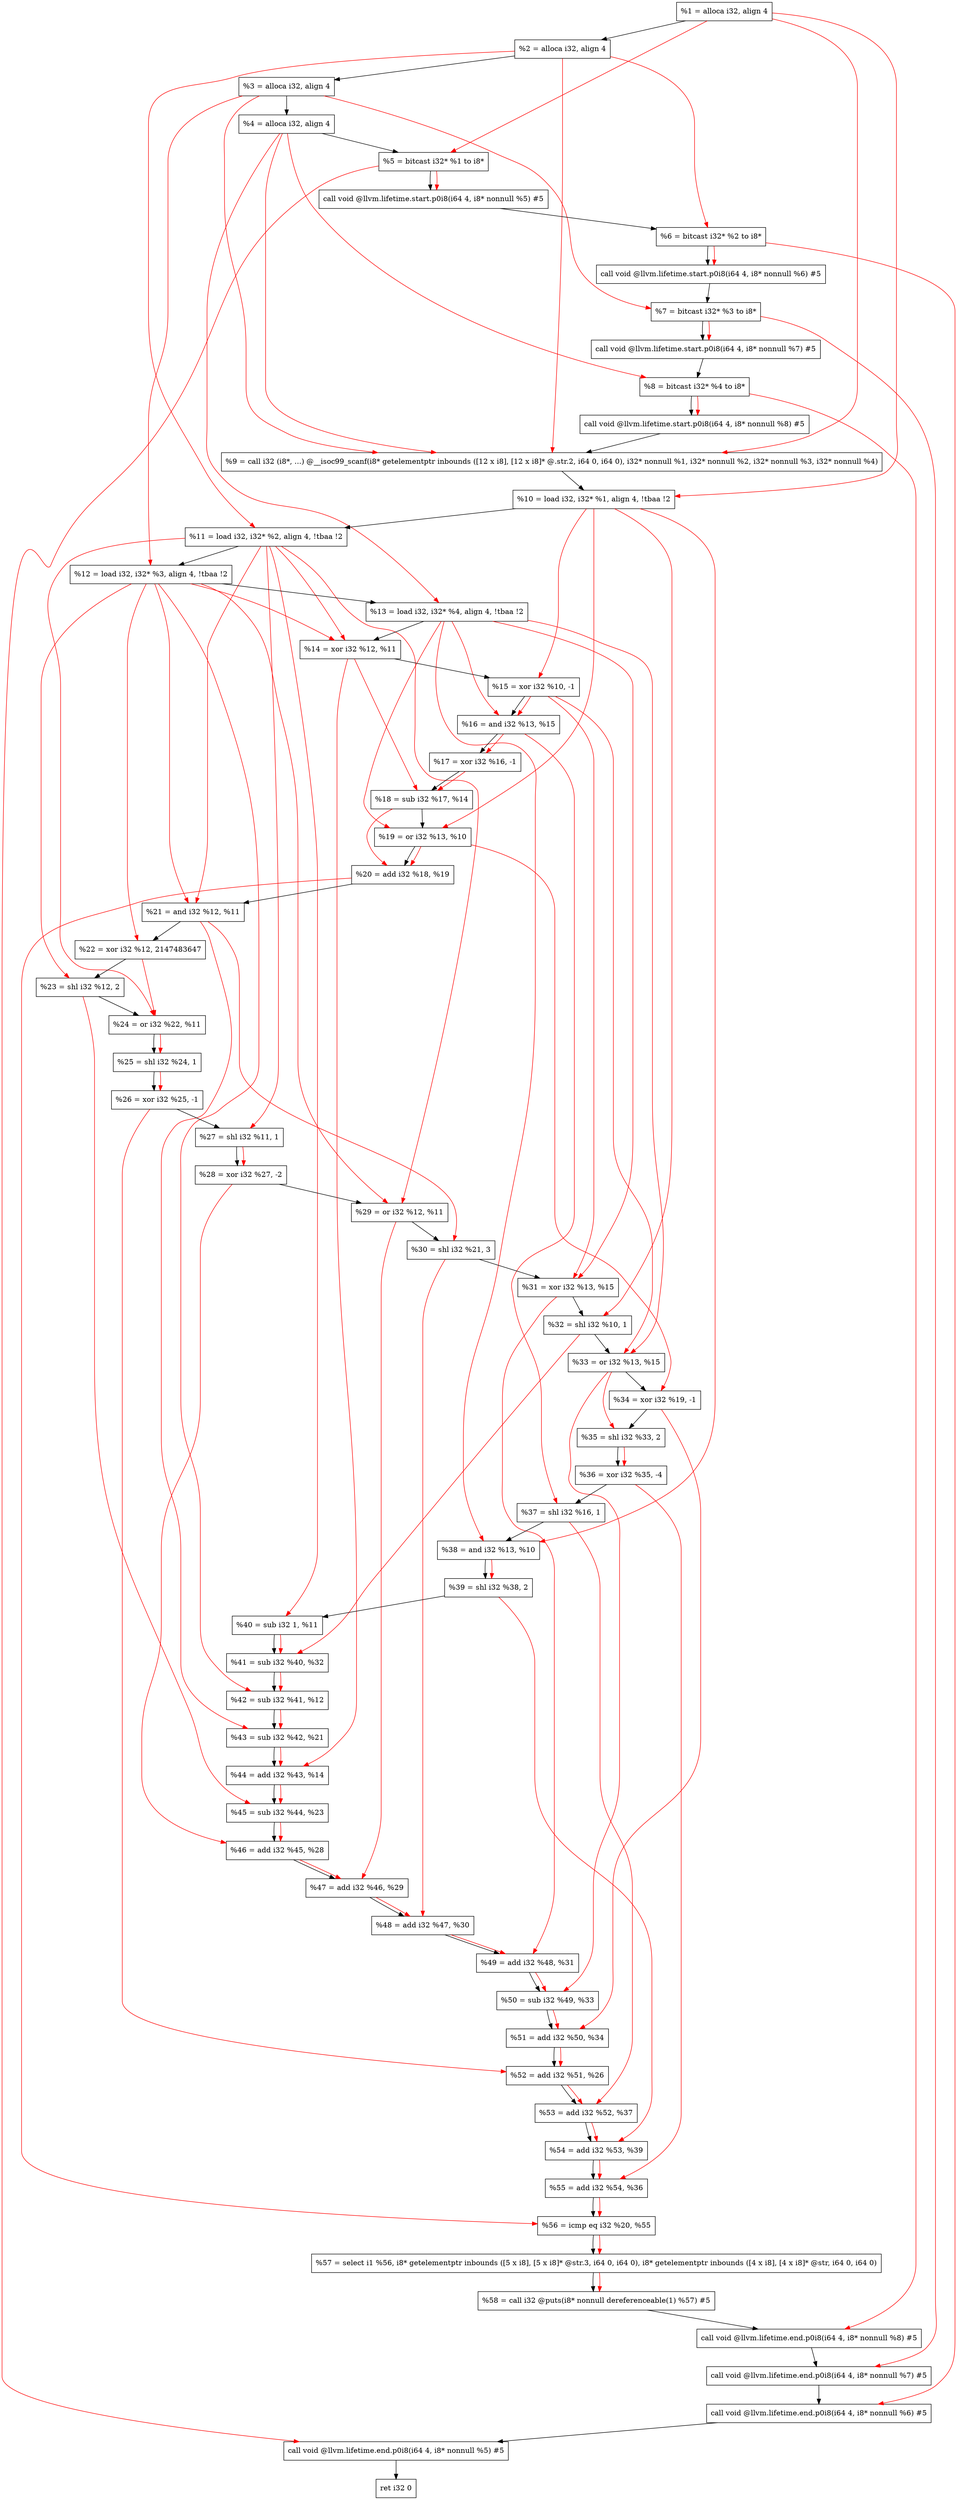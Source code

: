 digraph "DFG for'main' function" {
	Node0x609e08[shape=record, label="  %1 = alloca i32, align 4"];
	Node0x609e88[shape=record, label="  %2 = alloca i32, align 4"];
	Node0x609f18[shape=record, label="  %3 = alloca i32, align 4"];
	Node0x609f78[shape=record, label="  %4 = alloca i32, align 4"];
	Node0x60a028[shape=record, label="  %5 = bitcast i32* %1 to i8*"];
	Node0x60a458[shape=record, label="  call void @llvm.lifetime.start.p0i8(i64 4, i8* nonnull %5) #5"];
	Node0x60a538[shape=record, label="  %6 = bitcast i32* %2 to i8*"];
	Node0x60a638[shape=record, label="  call void @llvm.lifetime.start.p0i8(i64 4, i8* nonnull %6) #5"];
	Node0x60a6f8[shape=record, label="  %7 = bitcast i32* %3 to i8*"];
	Node0x60a7a8[shape=record, label="  call void @llvm.lifetime.start.p0i8(i64 4, i8* nonnull %7) #5"];
	Node0x60a868[shape=record, label="  %8 = bitcast i32* %4 to i8*"];
	Node0x60a918[shape=record, label="  call void @llvm.lifetime.start.p0i8(i64 4, i8* nonnull %8) #5"];
	Node0x604be0[shape=record, label="  %9 = call i32 (i8*, ...) @__isoc99_scanf(i8* getelementptr inbounds ([12 x i8], [12 x i8]* @.str.2, i64 0, i64 0), i32* nonnull %1, i32* nonnull %2, i32* nonnull %3, i32* nonnull %4)"];
	Node0x60ab18[shape=record, label="  %10 = load i32, i32* %1, align 4, !tbaa !2"];
	Node0x60ba88[shape=record, label="  %11 = load i32, i32* %2, align 4, !tbaa !2"];
	Node0x60c0f8[shape=record, label="  %12 = load i32, i32* %3, align 4, !tbaa !2"];
	Node0x60c158[shape=record, label="  %13 = load i32, i32* %4, align 4, !tbaa !2"];
	Node0x60c1d0[shape=record, label="  %14 = xor i32 %12, %11"];
	Node0x60c240[shape=record, label="  %15 = xor i32 %10, -1"];
	Node0x60c2b0[shape=record, label="  %16 = and i32 %13, %15"];
	Node0x60c320[shape=record, label="  %17 = xor i32 %16, -1"];
	Node0x60c390[shape=record, label="  %18 = sub i32 %17, %14"];
	Node0x60c400[shape=record, label="  %19 = or i32 %13, %10"];
	Node0x60c470[shape=record, label="  %20 = add i32 %18, %19"];
	Node0x60c4e0[shape=record, label="  %21 = and i32 %12, %11"];
	Node0x60c550[shape=record, label="  %22 = xor i32 %12, 2147483647"];
	Node0x60c5c0[shape=record, label="  %23 = shl i32 %12, 2"];
	Node0x60c630[shape=record, label="  %24 = or i32 %22, %11"];
	Node0x60c6a0[shape=record, label="  %25 = shl i32 %24, 1"];
	Node0x60c710[shape=record, label="  %26 = xor i32 %25, -1"];
	Node0x60c780[shape=record, label="  %27 = shl i32 %11, 1"];
	Node0x60c7f0[shape=record, label="  %28 = xor i32 %27, -2"];
	Node0x60c860[shape=record, label="  %29 = or i32 %12, %11"];
	Node0x60c8d0[shape=record, label="  %30 = shl i32 %21, 3"];
	Node0x60c940[shape=record, label="  %31 = xor i32 %13, %15"];
	Node0x60c9b0[shape=record, label="  %32 = shl i32 %10, 1"];
	Node0x60ca20[shape=record, label="  %33 = or i32 %13, %15"];
	Node0x60ca90[shape=record, label="  %34 = xor i32 %19, -1"];
	Node0x60cb00[shape=record, label="  %35 = shl i32 %33, 2"];
	Node0x60cb70[shape=record, label="  %36 = xor i32 %35, -4"];
	Node0x60cbe0[shape=record, label="  %37 = shl i32 %16, 1"];
	Node0x60cc50[shape=record, label="  %38 = and i32 %13, %10"];
	Node0x60ccc0[shape=record, label="  %39 = shl i32 %38, 2"];
	Node0x60cd30[shape=record, label="  %40 = sub i32 1, %11"];
	Node0x60cda0[shape=record, label="  %41 = sub i32 %40, %32"];
	Node0x60ce10[shape=record, label="  %42 = sub i32 %41, %12"];
	Node0x60ce80[shape=record, label="  %43 = sub i32 %42, %21"];
	Node0x60cef0[shape=record, label="  %44 = add i32 %43, %14"];
	Node0x60cf60[shape=record, label="  %45 = sub i32 %44, %23"];
	Node0x60cfd0[shape=record, label="  %46 = add i32 %45, %28"];
	Node0x60d040[shape=record, label="  %47 = add i32 %46, %29"];
	Node0x60d0b0[shape=record, label="  %48 = add i32 %47, %30"];
	Node0x60d120[shape=record, label="  %49 = add i32 %48, %31"];
	Node0x60d190[shape=record, label="  %50 = sub i32 %49, %33"];
	Node0x60d200[shape=record, label="  %51 = add i32 %50, %34"];
	Node0x60d270[shape=record, label="  %52 = add i32 %51, %26"];
	Node0x60d2e0[shape=record, label="  %53 = add i32 %52, %37"];
	Node0x60d350[shape=record, label="  %54 = add i32 %53, %39"];
	Node0x60d3c0[shape=record, label="  %55 = add i32 %54, %36"];
	Node0x60d430[shape=record, label="  %56 = icmp eq i32 %20, %55"];
	Node0x5a98b8[shape=record, label="  %57 = select i1 %56, i8* getelementptr inbounds ([5 x i8], [5 x i8]* @str.3, i64 0, i64 0), i8* getelementptr inbounds ([4 x i8], [4 x i8]* @str, i64 0, i64 0)"];
	Node0x60d4c0[shape=record, label="  %58 = call i32 @puts(i8* nonnull dereferenceable(1) %57) #5"];
	Node0x60d768[shape=record, label="  call void @llvm.lifetime.end.p0i8(i64 4, i8* nonnull %8) #5"];
	Node0x60d8c8[shape=record, label="  call void @llvm.lifetime.end.p0i8(i64 4, i8* nonnull %7) #5"];
	Node0x60d9d8[shape=record, label="  call void @llvm.lifetime.end.p0i8(i64 4, i8* nonnull %6) #5"];
	Node0x60dae8[shape=record, label="  call void @llvm.lifetime.end.p0i8(i64 4, i8* nonnull %5) #5"];
	Node0x60dba8[shape=record, label="  ret i32 0"];
	Node0x609e08 -> Node0x609e88;
	Node0x609e88 -> Node0x609f18;
	Node0x609f18 -> Node0x609f78;
	Node0x609f78 -> Node0x60a028;
	Node0x60a028 -> Node0x60a458;
	Node0x60a458 -> Node0x60a538;
	Node0x60a538 -> Node0x60a638;
	Node0x60a638 -> Node0x60a6f8;
	Node0x60a6f8 -> Node0x60a7a8;
	Node0x60a7a8 -> Node0x60a868;
	Node0x60a868 -> Node0x60a918;
	Node0x60a918 -> Node0x604be0;
	Node0x604be0 -> Node0x60ab18;
	Node0x60ab18 -> Node0x60ba88;
	Node0x60ba88 -> Node0x60c0f8;
	Node0x60c0f8 -> Node0x60c158;
	Node0x60c158 -> Node0x60c1d0;
	Node0x60c1d0 -> Node0x60c240;
	Node0x60c240 -> Node0x60c2b0;
	Node0x60c2b0 -> Node0x60c320;
	Node0x60c320 -> Node0x60c390;
	Node0x60c390 -> Node0x60c400;
	Node0x60c400 -> Node0x60c470;
	Node0x60c470 -> Node0x60c4e0;
	Node0x60c4e0 -> Node0x60c550;
	Node0x60c550 -> Node0x60c5c0;
	Node0x60c5c0 -> Node0x60c630;
	Node0x60c630 -> Node0x60c6a0;
	Node0x60c6a0 -> Node0x60c710;
	Node0x60c710 -> Node0x60c780;
	Node0x60c780 -> Node0x60c7f0;
	Node0x60c7f0 -> Node0x60c860;
	Node0x60c860 -> Node0x60c8d0;
	Node0x60c8d0 -> Node0x60c940;
	Node0x60c940 -> Node0x60c9b0;
	Node0x60c9b0 -> Node0x60ca20;
	Node0x60ca20 -> Node0x60ca90;
	Node0x60ca90 -> Node0x60cb00;
	Node0x60cb00 -> Node0x60cb70;
	Node0x60cb70 -> Node0x60cbe0;
	Node0x60cbe0 -> Node0x60cc50;
	Node0x60cc50 -> Node0x60ccc0;
	Node0x60ccc0 -> Node0x60cd30;
	Node0x60cd30 -> Node0x60cda0;
	Node0x60cda0 -> Node0x60ce10;
	Node0x60ce10 -> Node0x60ce80;
	Node0x60ce80 -> Node0x60cef0;
	Node0x60cef0 -> Node0x60cf60;
	Node0x60cf60 -> Node0x60cfd0;
	Node0x60cfd0 -> Node0x60d040;
	Node0x60d040 -> Node0x60d0b0;
	Node0x60d0b0 -> Node0x60d120;
	Node0x60d120 -> Node0x60d190;
	Node0x60d190 -> Node0x60d200;
	Node0x60d200 -> Node0x60d270;
	Node0x60d270 -> Node0x60d2e0;
	Node0x60d2e0 -> Node0x60d350;
	Node0x60d350 -> Node0x60d3c0;
	Node0x60d3c0 -> Node0x60d430;
	Node0x60d430 -> Node0x5a98b8;
	Node0x5a98b8 -> Node0x60d4c0;
	Node0x60d4c0 -> Node0x60d768;
	Node0x60d768 -> Node0x60d8c8;
	Node0x60d8c8 -> Node0x60d9d8;
	Node0x60d9d8 -> Node0x60dae8;
	Node0x60dae8 -> Node0x60dba8;
edge [color=red]
	Node0x609e08 -> Node0x60a028;
	Node0x60a028 -> Node0x60a458;
	Node0x609e88 -> Node0x60a538;
	Node0x60a538 -> Node0x60a638;
	Node0x609f18 -> Node0x60a6f8;
	Node0x60a6f8 -> Node0x60a7a8;
	Node0x609f78 -> Node0x60a868;
	Node0x60a868 -> Node0x60a918;
	Node0x609e08 -> Node0x604be0;
	Node0x609e88 -> Node0x604be0;
	Node0x609f18 -> Node0x604be0;
	Node0x609f78 -> Node0x604be0;
	Node0x609e08 -> Node0x60ab18;
	Node0x609e88 -> Node0x60ba88;
	Node0x609f18 -> Node0x60c0f8;
	Node0x609f78 -> Node0x60c158;
	Node0x60c0f8 -> Node0x60c1d0;
	Node0x60ba88 -> Node0x60c1d0;
	Node0x60ab18 -> Node0x60c240;
	Node0x60c158 -> Node0x60c2b0;
	Node0x60c240 -> Node0x60c2b0;
	Node0x60c2b0 -> Node0x60c320;
	Node0x60c320 -> Node0x60c390;
	Node0x60c1d0 -> Node0x60c390;
	Node0x60c158 -> Node0x60c400;
	Node0x60ab18 -> Node0x60c400;
	Node0x60c390 -> Node0x60c470;
	Node0x60c400 -> Node0x60c470;
	Node0x60c0f8 -> Node0x60c4e0;
	Node0x60ba88 -> Node0x60c4e0;
	Node0x60c0f8 -> Node0x60c550;
	Node0x60c0f8 -> Node0x60c5c0;
	Node0x60c550 -> Node0x60c630;
	Node0x60ba88 -> Node0x60c630;
	Node0x60c630 -> Node0x60c6a0;
	Node0x60c6a0 -> Node0x60c710;
	Node0x60ba88 -> Node0x60c780;
	Node0x60c780 -> Node0x60c7f0;
	Node0x60c0f8 -> Node0x60c860;
	Node0x60ba88 -> Node0x60c860;
	Node0x60c4e0 -> Node0x60c8d0;
	Node0x60c158 -> Node0x60c940;
	Node0x60c240 -> Node0x60c940;
	Node0x60ab18 -> Node0x60c9b0;
	Node0x60c158 -> Node0x60ca20;
	Node0x60c240 -> Node0x60ca20;
	Node0x60c400 -> Node0x60ca90;
	Node0x60ca20 -> Node0x60cb00;
	Node0x60cb00 -> Node0x60cb70;
	Node0x60c2b0 -> Node0x60cbe0;
	Node0x60c158 -> Node0x60cc50;
	Node0x60ab18 -> Node0x60cc50;
	Node0x60cc50 -> Node0x60ccc0;
	Node0x60ba88 -> Node0x60cd30;
	Node0x60cd30 -> Node0x60cda0;
	Node0x60c9b0 -> Node0x60cda0;
	Node0x60cda0 -> Node0x60ce10;
	Node0x60c0f8 -> Node0x60ce10;
	Node0x60ce10 -> Node0x60ce80;
	Node0x60c4e0 -> Node0x60ce80;
	Node0x60ce80 -> Node0x60cef0;
	Node0x60c1d0 -> Node0x60cef0;
	Node0x60cef0 -> Node0x60cf60;
	Node0x60c5c0 -> Node0x60cf60;
	Node0x60cf60 -> Node0x60cfd0;
	Node0x60c7f0 -> Node0x60cfd0;
	Node0x60cfd0 -> Node0x60d040;
	Node0x60c860 -> Node0x60d040;
	Node0x60d040 -> Node0x60d0b0;
	Node0x60c8d0 -> Node0x60d0b0;
	Node0x60d0b0 -> Node0x60d120;
	Node0x60c940 -> Node0x60d120;
	Node0x60d120 -> Node0x60d190;
	Node0x60ca20 -> Node0x60d190;
	Node0x60d190 -> Node0x60d200;
	Node0x60ca90 -> Node0x60d200;
	Node0x60d200 -> Node0x60d270;
	Node0x60c710 -> Node0x60d270;
	Node0x60d270 -> Node0x60d2e0;
	Node0x60cbe0 -> Node0x60d2e0;
	Node0x60d2e0 -> Node0x60d350;
	Node0x60ccc0 -> Node0x60d350;
	Node0x60d350 -> Node0x60d3c0;
	Node0x60cb70 -> Node0x60d3c0;
	Node0x60c470 -> Node0x60d430;
	Node0x60d3c0 -> Node0x60d430;
	Node0x60d430 -> Node0x5a98b8;
	Node0x5a98b8 -> Node0x60d4c0;
	Node0x60a868 -> Node0x60d768;
	Node0x60a6f8 -> Node0x60d8c8;
	Node0x60a538 -> Node0x60d9d8;
	Node0x60a028 -> Node0x60dae8;
}
